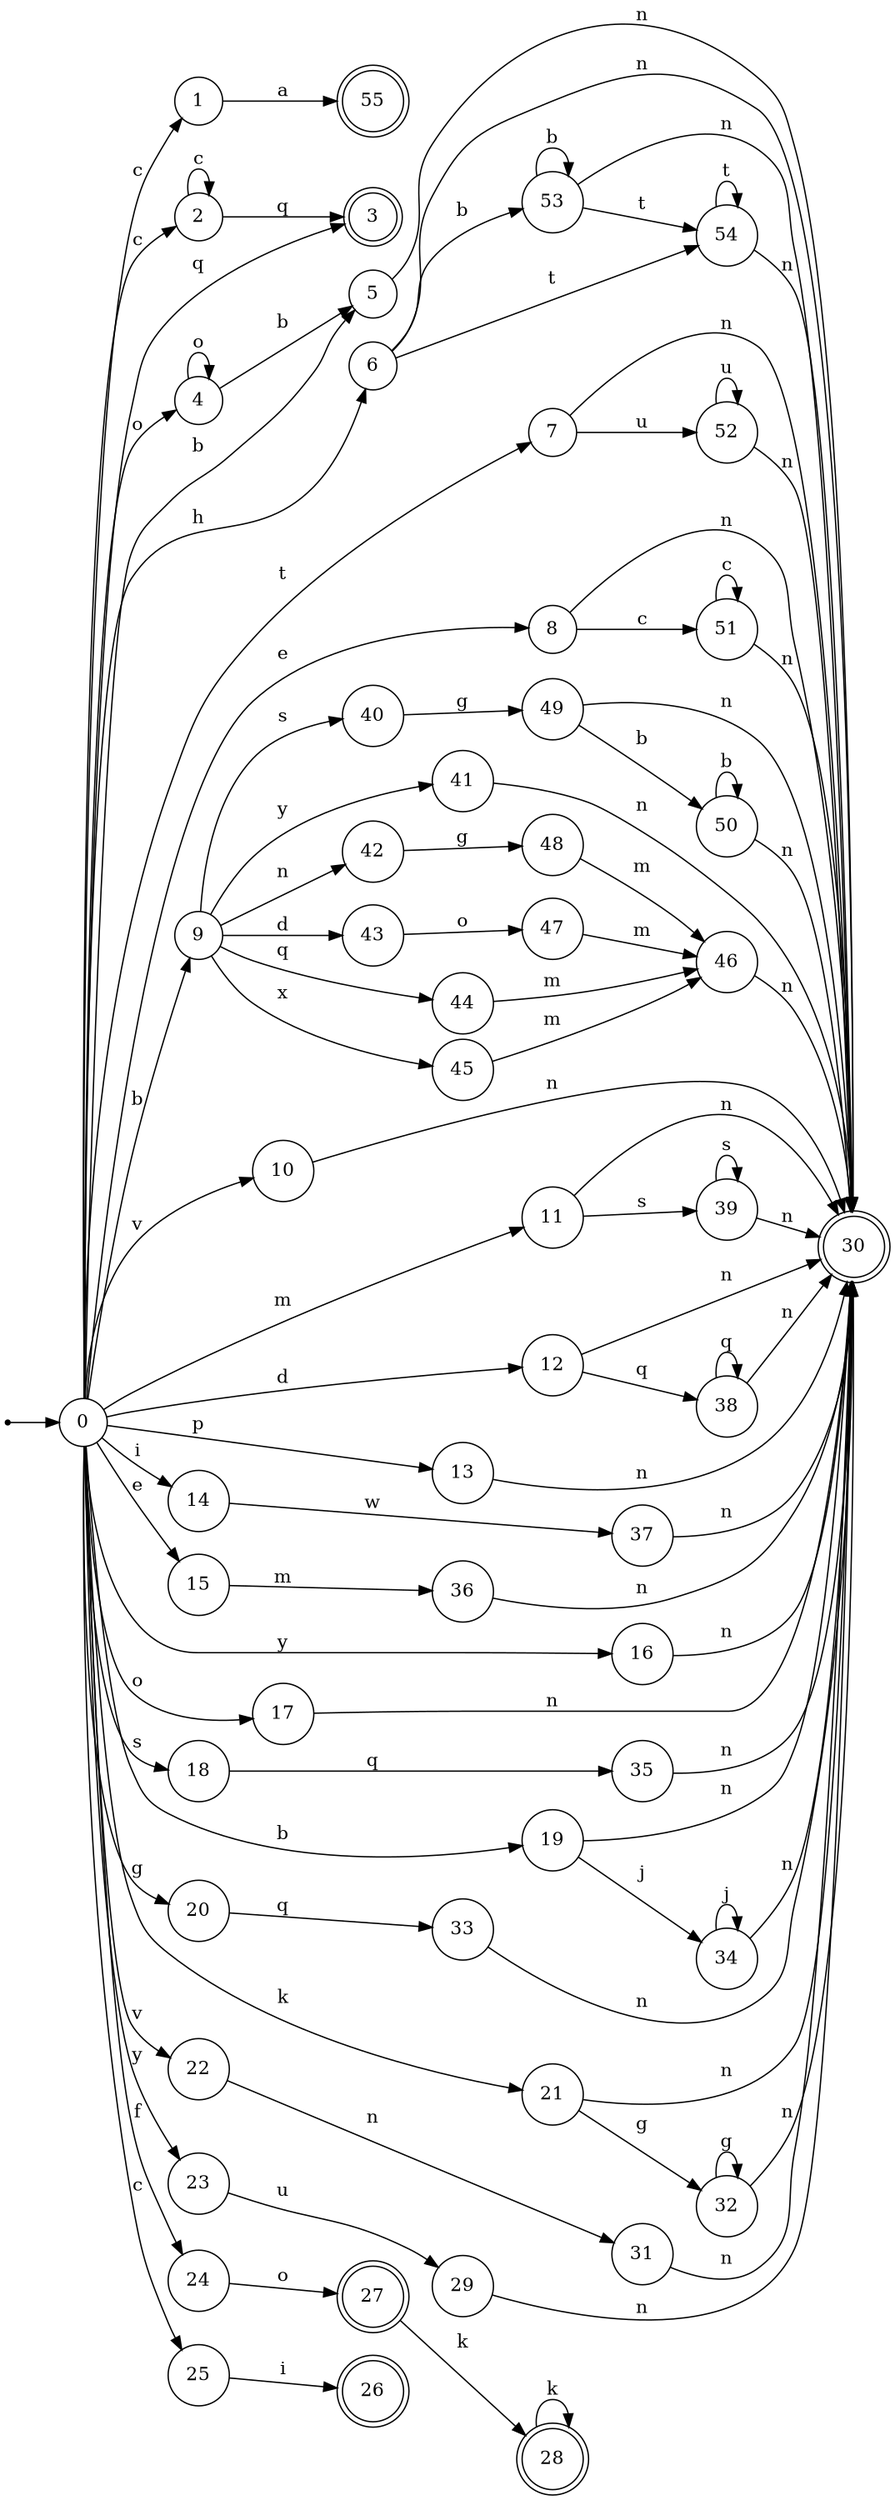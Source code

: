digraph finite_state_machine {
rankdir=LR;
size="20,20";
node [shape = point]; "dummy0"
node [shape = circle]; "0";
"dummy0" -> "0";
node [shape = circle]; "1";
node [shape = circle]; "2";
node [shape = doublecircle]; "3";node [shape = circle]; "4";
node [shape = circle]; "5";
node [shape = circle]; "6";
node [shape = circle]; "7";
node [shape = circle]; "8";
node [shape = circle]; "9";
node [shape = circle]; "10";
node [shape = circle]; "11";
node [shape = circle]; "12";
node [shape = circle]; "13";
node [shape = circle]; "14";
node [shape = circle]; "15";
node [shape = circle]; "16";
node [shape = circle]; "17";
node [shape = circle]; "18";
node [shape = circle]; "19";
node [shape = circle]; "20";
node [shape = circle]; "21";
node [shape = circle]; "22";
node [shape = circle]; "23";
node [shape = circle]; "24";
node [shape = circle]; "25";
node [shape = doublecircle]; "26";node [shape = doublecircle]; "27";node [shape = doublecircle]; "28";node [shape = circle]; "29";
node [shape = doublecircle]; "30";node [shape = circle]; "31";
node [shape = circle]; "32";
node [shape = circle]; "33";
node [shape = circle]; "34";
node [shape = circle]; "35";
node [shape = circle]; "36";
node [shape = circle]; "37";
node [shape = circle]; "38";
node [shape = circle]; "39";
node [shape = circle]; "40";
node [shape = circle]; "41";
node [shape = circle]; "42";
node [shape = circle]; "43";
node [shape = circle]; "44";
node [shape = circle]; "45";
node [shape = circle]; "46";
node [shape = circle]; "47";
node [shape = circle]; "48";
node [shape = circle]; "49";
node [shape = circle]; "50";
node [shape = circle]; "51";
node [shape = circle]; "52";
node [shape = circle]; "53";
node [shape = circle]; "54";
node [shape = doublecircle]; "55";"0" -> "1" [label = "c"];
 "0" -> "2" [label = "c"];
 "0" -> "25" [label = "c"];
 "0" -> "3" [label = "q"];
 "0" -> "17" [label = "o"];
 "0" -> "4" [label = "o"];
 "0" -> "9" [label = "b"];
 "0" -> "19" [label = "b"];
 "0" -> "5" [label = "b"];
 "0" -> "6" [label = "h"];
 "0" -> "7" [label = "t"];
 "0" -> "8" [label = "e"];
 "0" -> "15" [label = "e"];
 "0" -> "10" [label = "v"];
 "0" -> "22" [label = "v"];
 "0" -> "11" [label = "m"];
 "0" -> "12" [label = "d"];
 "0" -> "13" [label = "p"];
 "0" -> "14" [label = "i"];
 "0" -> "16" [label = "y"];
 "0" -> "23" [label = "y"];
 "0" -> "18" [label = "s"];
 "0" -> "20" [label = "g"];
 "0" -> "21" [label = "k"];
 "0" -> "24" [label = "f"];
 "25" -> "26" [label = "i"];
 "24" -> "27" [label = "o"];
 "27" -> "28" [label = "k"];
 "28" -> "28" [label = "k"];
 "23" -> "29" [label = "u"];
 "29" -> "30" [label = "n"];
 "22" -> "31" [label = "n"];
 "31" -> "30" [label = "n"];
 "21" -> "32" [label = "g"];
 "21" -> "30" [label = "n"];
 "32" -> "32" [label = "g"];
 "32" -> "30" [label = "n"];
 "20" -> "33" [label = "q"];
 "33" -> "30" [label = "n"];
 "19" -> "34" [label = "j"];
 "19" -> "30" [label = "n"];
 "34" -> "34" [label = "j"];
 "34" -> "30" [label = "n"];
 "18" -> "35" [label = "q"];
 "35" -> "30" [label = "n"];
 "17" -> "30" [label = "n"];
 "16" -> "30" [label = "n"];
 "15" -> "36" [label = "m"];
 "36" -> "30" [label = "n"];
 "14" -> "37" [label = "w"];
 "37" -> "30" [label = "n"];
 "13" -> "30" [label = "n"];
 "12" -> "38" [label = "q"];
 "12" -> "30" [label = "n"];
 "38" -> "38" [label = "q"];
 "38" -> "30" [label = "n"];
 "11" -> "39" [label = "s"];
 "11" -> "30" [label = "n"];
 "39" -> "39" [label = "s"];
 "39" -> "30" [label = "n"];
 "10" -> "30" [label = "n"];
 "9" -> "40" [label = "s"];
 "9" -> "41" [label = "y"];
 "9" -> "42" [label = "n"];
 "9" -> "43" [label = "d"];
 "9" -> "44" [label = "q"];
 "9" -> "45" [label = "x"];
 "45" -> "46" [label = "m"];
 "46" -> "30" [label = "n"];
 "44" -> "46" [label = "m"];
 "43" -> "47" [label = "o"];
 "47" -> "46" [label = "m"];
 "42" -> "48" [label = "g"];
 "48" -> "46" [label = "m"];
 "41" -> "30" [label = "n"];
 "40" -> "49" [label = "g"];
 "49" -> "50" [label = "b"];
 "49" -> "30" [label = "n"];
 "50" -> "50" [label = "b"];
 "50" -> "30" [label = "n"];
 "8" -> "51" [label = "c"];
 "8" -> "30" [label = "n"];
 "51" -> "51" [label = "c"];
 "51" -> "30" [label = "n"];
 "7" -> "52" [label = "u"];
 "7" -> "30" [label = "n"];
 "52" -> "52" [label = "u"];
 "52" -> "30" [label = "n"];
 "6" -> "53" [label = "b"];
 "6" -> "54" [label = "t"];
 "6" -> "30" [label = "n"];
 "54" -> "54" [label = "t"];
 "54" -> "30" [label = "n"];
 "53" -> "53" [label = "b"];
 "53" -> "54" [label = "t"];
 "53" -> "30" [label = "n"];
 "5" -> "30" [label = "n"];
 "4" -> "4" [label = "o"];
 "4" -> "5" [label = "b"];
 "2" -> "2" [label = "c"];
 "2" -> "3" [label = "q"];
 "1" -> "55" [label = "a"];
 }
